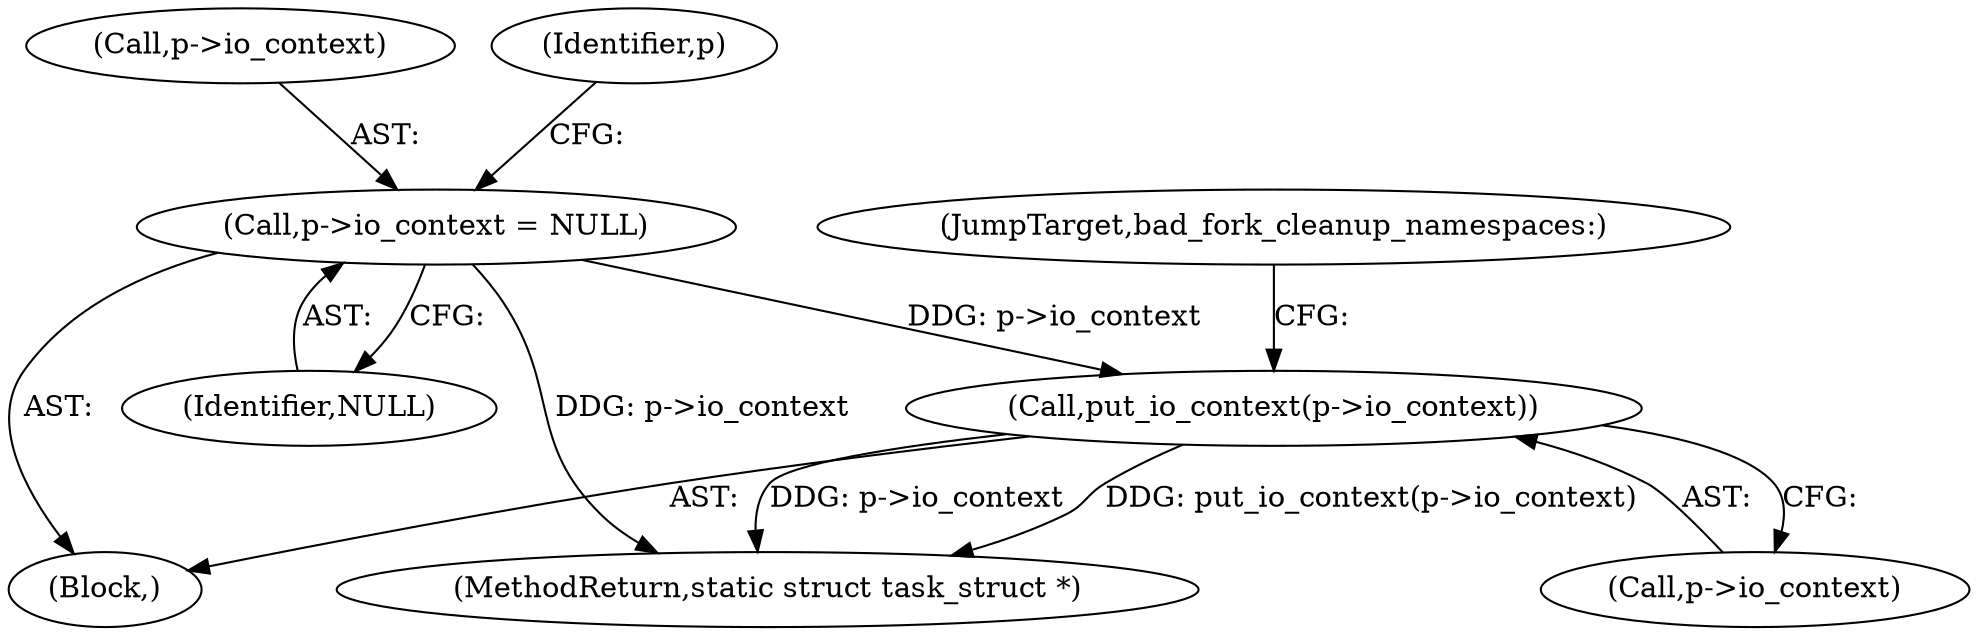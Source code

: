 digraph "1_linux_b69f2292063d2caf37ca9aec7d63ded203701bf3_1@del" {
"1001067" [label="(Call,put_io_context(p->io_context))"];
"1000408" [label="(Call,p->io_context = NULL)"];
"1000130" [label="(Block,)"];
"1000408" [label="(Call,p->io_context = NULL)"];
"1000409" [label="(Call,p->io_context)"];
"1000415" [label="(Identifier,p)"];
"1001071" [label="(JumpTarget,bad_fork_cleanup_namespaces:)"];
"1001067" [label="(Call,put_io_context(p->io_context))"];
"1000412" [label="(Identifier,NULL)"];
"1001149" [label="(MethodReturn,static struct task_struct *)"];
"1001068" [label="(Call,p->io_context)"];
"1001067" -> "1000130"  [label="AST: "];
"1001067" -> "1001068"  [label="CFG: "];
"1001068" -> "1001067"  [label="AST: "];
"1001071" -> "1001067"  [label="CFG: "];
"1001067" -> "1001149"  [label="DDG: p->io_context"];
"1001067" -> "1001149"  [label="DDG: put_io_context(p->io_context)"];
"1000408" -> "1001067"  [label="DDG: p->io_context"];
"1000408" -> "1000130"  [label="AST: "];
"1000408" -> "1000412"  [label="CFG: "];
"1000409" -> "1000408"  [label="AST: "];
"1000412" -> "1000408"  [label="AST: "];
"1000415" -> "1000408"  [label="CFG: "];
"1000408" -> "1001149"  [label="DDG: p->io_context"];
}
